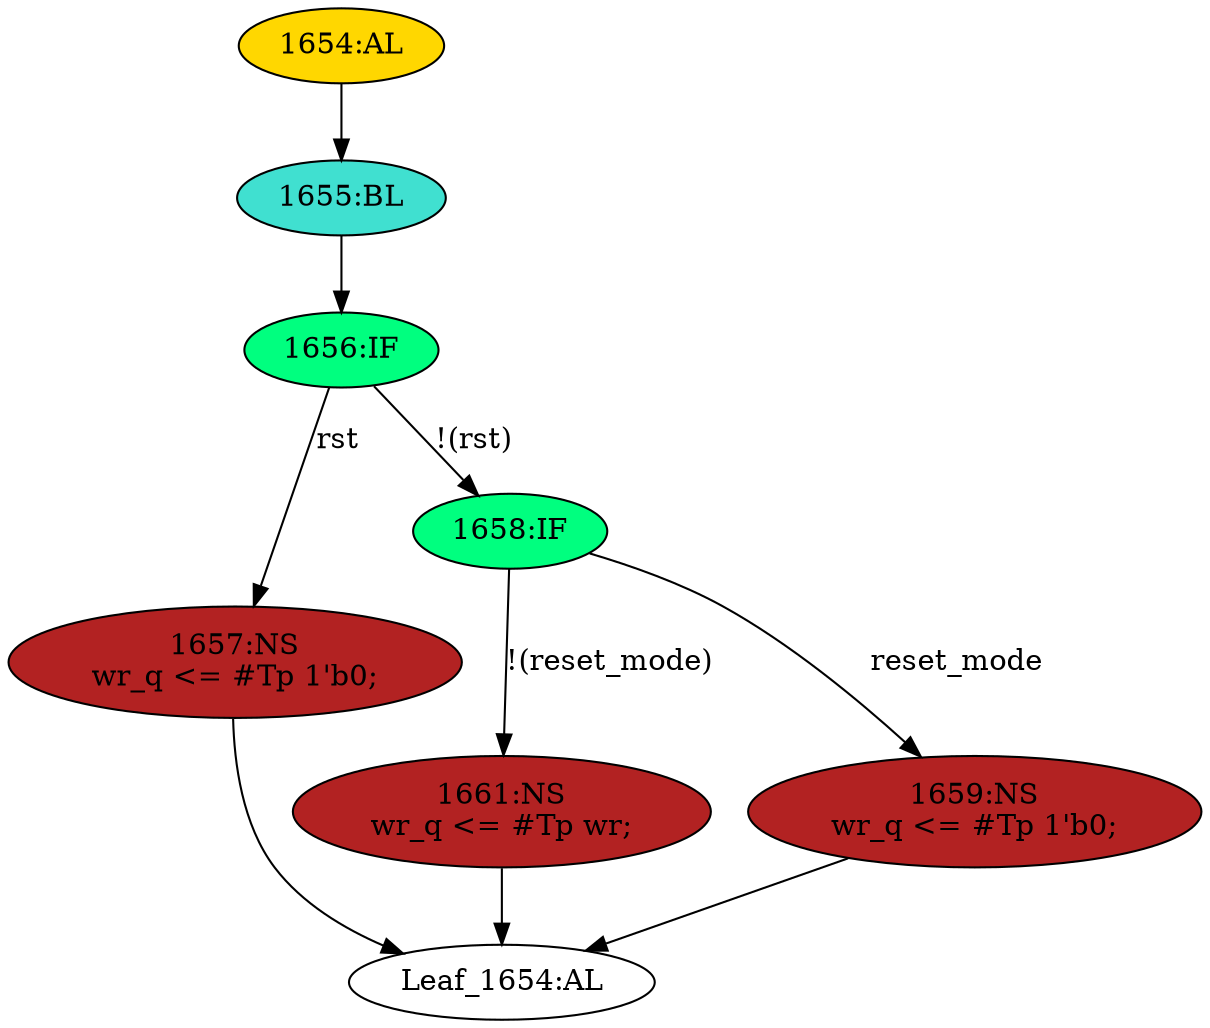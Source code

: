 strict digraph "" {
	node [label="\N"];
	"1655:BL"	 [ast="<pyverilog.vparser.ast.Block object at 0x7f44f6bbd990>",
		fillcolor=turquoise,
		label="1655:BL",
		statements="[]",
		style=filled,
		typ=Block];
	"1656:IF"	 [ast="<pyverilog.vparser.ast.IfStatement object at 0x7f44f6bbdb90>",
		fillcolor=springgreen,
		label="1656:IF",
		statements="[]",
		style=filled,
		typ=IfStatement];
	"1655:BL" -> "1656:IF"	 [cond="[]",
		lineno=None];
	"1657:NS"	 [ast="<pyverilog.vparser.ast.NonblockingSubstitution object at 0x7f44f6b75dd0>",
		fillcolor=firebrick,
		label="1657:NS
wr_q <= #Tp 1'b0;",
		statements="[<pyverilog.vparser.ast.NonblockingSubstitution object at 0x7f44f6b75dd0>]",
		style=filled,
		typ=NonblockingSubstitution];
	"Leaf_1654:AL"	 [def_var="['wr_q']",
		label="Leaf_1654:AL"];
	"1657:NS" -> "Leaf_1654:AL"	 [cond="[]",
		lineno=None];
	"1656:IF" -> "1657:NS"	 [cond="['rst']",
		label=rst,
		lineno=1656];
	"1658:IF"	 [ast="<pyverilog.vparser.ast.IfStatement object at 0x7f44f6bbded0>",
		fillcolor=springgreen,
		label="1658:IF",
		statements="[]",
		style=filled,
		typ=IfStatement];
	"1656:IF" -> "1658:IF"	 [cond="['rst']",
		label="!(rst)",
		lineno=1656];
	"1661:NS"	 [ast="<pyverilog.vparser.ast.NonblockingSubstitution object at 0x7f44f6bbde50>",
		fillcolor=firebrick,
		label="1661:NS
wr_q <= #Tp wr;",
		statements="[<pyverilog.vparser.ast.NonblockingSubstitution object at 0x7f44f6bbde50>]",
		style=filled,
		typ=NonblockingSubstitution];
	"1661:NS" -> "Leaf_1654:AL"	 [cond="[]",
		lineno=None];
	"1658:IF" -> "1661:NS"	 [cond="['reset_mode']",
		label="!(reset_mode)",
		lineno=1658];
	"1659:NS"	 [ast="<pyverilog.vparser.ast.NonblockingSubstitution object at 0x7f44f6b758d0>",
		fillcolor=firebrick,
		label="1659:NS
wr_q <= #Tp 1'b0;",
		statements="[<pyverilog.vparser.ast.NonblockingSubstitution object at 0x7f44f6b758d0>]",
		style=filled,
		typ=NonblockingSubstitution];
	"1658:IF" -> "1659:NS"	 [cond="['reset_mode']",
		label=reset_mode,
		lineno=1658];
	"1659:NS" -> "Leaf_1654:AL"	 [cond="[]",
		lineno=None];
	"1654:AL"	 [ast="<pyverilog.vparser.ast.Always object at 0x7f44f6b75d10>",
		clk_sens=True,
		fillcolor=gold,
		label="1654:AL",
		sens="['clk', 'rst']",
		statements="[]",
		style=filled,
		typ=Always,
		use_var="['rst', 'reset_mode', 'wr']"];
	"1654:AL" -> "1655:BL"	 [cond="[]",
		lineno=None];
}
